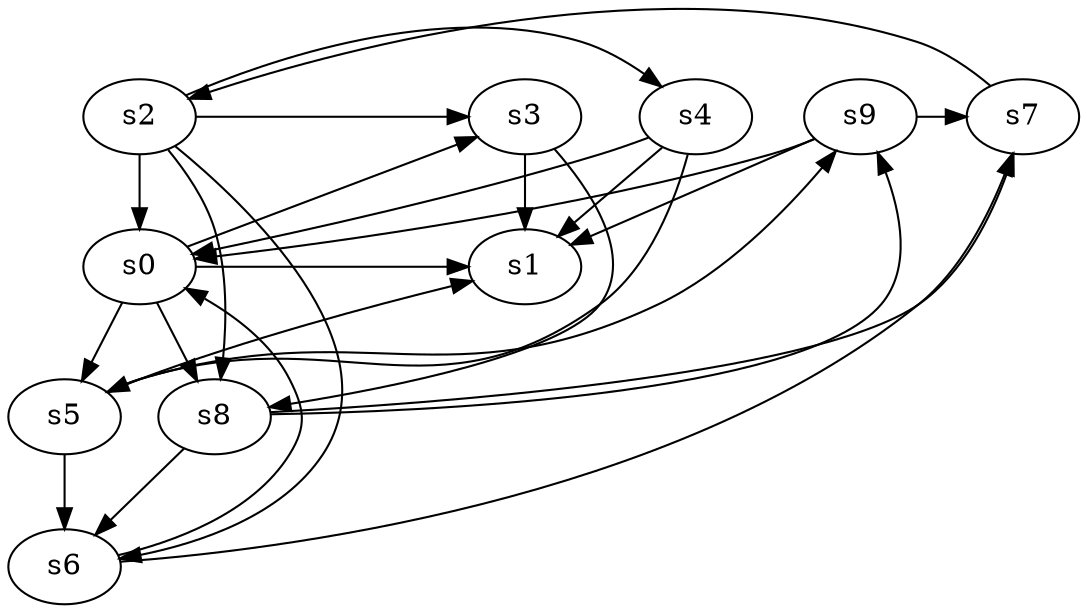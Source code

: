 digraph game_0696_complex_10 {
    s0 [name="s0", player=1];
    s1 [name="s1", player=0];
    s2 [name="s2", player=1];
    s3 [name="s3", player=0];
    s4 [name="s4", player=1, target=1];
    s5 [name="s5", player=1, target=1];
    s6 [name="s6", player=1];
    s7 [name="s7", player=0];
    s8 [name="s8", player=0, target=1];
    s9 [name="s9", player=1];

    s0 -> s1 [constraint="time % 5 == 2"];
    s0 -> s3 [constraint="!(time % 4 == 1)"];
    s0 -> s5;
    s0 -> s8;
    s2 -> s0;
    s2 -> s3 [constraint="time == 10 || time == 12 || time == 16"];
    s2 -> s4 [constraint="time == 3 || time == 5 || time == 7 || time == 17"];
    s2 -> s6 [constraint="time % 5 == 1 || time % 5 == 0"];
    s2 -> s8 [constraint="time % 3 == 1 || time % 2 == 1"];
    s3 -> s1;
    s3 -> s8 [constraint="time == 3 || time == 17 || time == 18"];
    s4 -> s0 [constraint="time % 4 == 3"];
    s4 -> s1 [constraint="time % 3 == 2 && time % 4 == 0"];
    s4 -> s5 [constraint="time % 4 == 1 || time % 2 == 0"];
    s5 -> s1 [constraint="time % 5 == 0"];
    s5 -> s6;
    s5 -> s9 [constraint="time % 4 == 3 && time % 3 == 1"];
    s6 -> s0 [constraint="time % 4 == 0 || time % 5 == 1"];
    s6 -> s7 [constraint="time == 0 || time == 3"];
    s7 -> s2 [constraint="time % 5 == 0 || time % 4 == 2"];
    s8 -> s6 [constraint="time % 4 == 1 && time % 3 == 2"];
    s8 -> s7 [constraint="!(time % 2 == 0)"];
    s8 -> s9 [constraint="time == 0"];
    s9 -> s0 [constraint="!(time % 3 == 1)"];
    s9 -> s1 [constraint="time % 6 == 0"];
    s9 -> s7 [constraint="!(time % 5 == 3)"];
}
